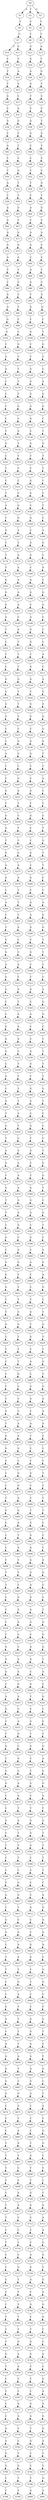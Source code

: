 strict digraph  {
	S0 -> S1 [ label = A ];
	S0 -> S2 [ label = T ];
	S0 -> S3 [ label = G ];
	S1 -> S4 [ label = T ];
	S2 -> S5 [ label = C ];
	S3 -> S6 [ label = T ];
	S4 -> S7 [ label = G ];
	S5 -> S8 [ label = T ];
	S6 -> S9 [ label = T ];
	S7 -> S10 [ label = C ];
	S7 -> S11 [ label = G ];
	S8 -> S12 [ label = G ];
	S9 -> S13 [ label = A ];
	S10 -> S14 [ label = C ];
	S11 -> S15 [ label = C ];
	S12 -> S16 [ label = G ];
	S13 -> S17 [ label = T ];
	S14 -> S18 [ label = T ];
	S15 -> S19 [ label = A ];
	S16 -> S20 [ label = G ];
	S17 -> S21 [ label = G ];
	S18 -> S22 [ label = T ];
	S19 -> S23 [ label = A ];
	S20 -> S24 [ label = A ];
	S21 -> S25 [ label = T ];
	S22 -> S26 [ label = G ];
	S23 -> S27 [ label = C ];
	S24 -> S28 [ label = T ];
	S25 -> S29 [ label = C ];
	S26 -> S30 [ label = C ];
	S27 -> S31 [ label = A ];
	S28 -> S32 [ label = C ];
	S29 -> S33 [ label = C ];
	S30 -> S34 [ label = G ];
	S31 -> S35 [ label = G ];
	S32 -> S36 [ label = G ];
	S33 -> S37 [ label = T ];
	S34 -> S38 [ label = C ];
	S35 -> S39 [ label = C ];
	S36 -> S40 [ label = G ];
	S37 -> S41 [ label = G ];
	S38 -> S42 [ label = G ];
	S39 -> S43 [ label = T ];
	S40 -> S44 [ label = C ];
	S41 -> S45 [ label = T ];
	S42 -> S46 [ label = C ];
	S43 -> S47 [ label = C ];
	S44 -> S48 [ label = C ];
	S45 -> S49 [ label = C ];
	S46 -> S50 [ label = T ];
	S47 -> S51 [ label = G ];
	S48 -> S52 [ label = T ];
	S49 -> S53 [ label = C ];
	S50 -> S54 [ label = G ];
	S51 -> S55 [ label = T ];
	S52 -> S56 [ label = T ];
	S53 -> S57 [ label = G ];
	S54 -> S58 [ label = C ];
	S55 -> S59 [ label = T ];
	S56 -> S60 [ label = C ];
	S57 -> S61 [ label = T ];
	S58 -> S62 [ label = A ];
	S59 -> S63 [ label = G ];
	S60 -> S64 [ label = A ];
	S61 -> S65 [ label = G ];
	S62 -> S66 [ label = A ];
	S63 -> S67 [ label = T ];
	S64 -> S68 [ label = C ];
	S65 -> S69 [ label = C ];
	S66 -> S70 [ label = A ];
	S67 -> S71 [ label = G ];
	S68 -> S72 [ label = A ];
	S69 -> S73 [ label = A ];
	S70 -> S74 [ label = G ];
	S71 -> S75 [ label = G ];
	S72 -> S76 [ label = G ];
	S73 -> S77 [ label = C ];
	S74 -> S78 [ label = A ];
	S75 -> S79 [ label = A ];
	S76 -> S80 [ label = C ];
	S77 -> S81 [ label = C ];
	S78 -> S82 [ label = T ];
	S79 -> S83 [ label = T ];
	S80 -> S84 [ label = A ];
	S81 -> S85 [ label = T ];
	S82 -> S86 [ label = C ];
	S83 -> S87 [ label = C ];
	S84 -> S88 [ label = A ];
	S85 -> S89 [ label = C ];
	S86 -> S90 [ label = G ];
	S87 -> S91 [ label = C ];
	S88 -> S92 [ label = T ];
	S89 -> S93 [ label = G ];
	S90 -> S94 [ label = G ];
	S91 -> S95 [ label = T ];
	S92 -> S96 [ label = G ];
	S93 -> S97 [ label = G ];
	S94 -> S98 [ label = G ];
	S95 -> S99 [ label = C ];
	S96 -> S100 [ label = C ];
	S97 -> S101 [ label = C ];
	S98 -> S102 [ label = G ];
	S99 -> S103 [ label = C ];
	S100 -> S104 [ label = G ];
	S101 -> S105 [ label = T ];
	S102 -> S106 [ label = C ];
	S103 -> S107 [ label = G ];
	S104 -> S108 [ label = C ];
	S105 -> S109 [ label = G ];
	S106 -> S110 [ label = G ];
	S107 -> S111 [ label = C ];
	S108 -> S112 [ label = T ];
	S109 -> S113 [ label = C ];
	S110 -> S114 [ label = A ];
	S111 -> S115 [ label = T ];
	S112 -> S116 [ label = G ];
	S113 -> S117 [ label = C ];
	S114 -> S118 [ label = C ];
	S115 -> S119 [ label = T ];
	S116 -> S120 [ label = G ];
	S117 -> S121 [ label = A ];
	S118 -> S122 [ label = C ];
	S119 -> S123 [ label = T ];
	S120 -> S124 [ label = G ];
	S121 -> S125 [ label = G ];
	S122 -> S126 [ label = C ];
	S123 -> S127 [ label = G ];
	S124 -> S128 [ label = G ];
	S125 -> S129 [ label = G ];
	S126 -> S130 [ label = C ];
	S127 -> S131 [ label = C ];
	S128 -> S132 [ label = G ];
	S129 -> S133 [ label = C ];
	S130 -> S134 [ label = T ];
	S131 -> S135 [ label = A ];
	S132 -> S136 [ label = C ];
	S133 -> S137 [ label = T ];
	S134 -> S138 [ label = G ];
	S135 -> S139 [ label = T ];
	S136 -> S140 [ label = G ];
	S137 -> S141 [ label = G ];
	S138 -> S142 [ label = C ];
	S139 -> S143 [ label = T ];
	S140 -> S144 [ label = T ];
	S141 -> S145 [ label = T ];
	S142 -> S146 [ label = T ];
	S143 -> S147 [ label = C ];
	S144 -> S148 [ label = C ];
	S145 -> S149 [ label = T ];
	S146 -> S150 [ label = C ];
	S147 -> S151 [ label = C ];
	S148 -> S152 [ label = G ];
	S149 -> S153 [ label = C ];
	S150 -> S154 [ label = T ];
	S151 -> S155 [ label = C ];
	S152 -> S156 [ label = G ];
	S153 -> S157 [ label = C ];
	S154 -> S158 [ label = A ];
	S155 -> S159 [ label = G ];
	S156 -> S160 [ label = C ];
	S157 -> S161 [ label = T ];
	S158 -> S162 [ label = T ];
	S159 -> S163 [ label = G ];
	S160 -> S164 [ label = G ];
	S161 -> S165 [ label = C ];
	S162 -> S166 [ label = G ];
	S163 -> S167 [ label = A ];
	S164 -> S168 [ label = C ];
	S165 -> S169 [ label = A ];
	S166 -> S170 [ label = C ];
	S167 -> S171 [ label = T ];
	S168 -> S172 [ label = A ];
	S169 -> S173 [ label = G ];
	S170 -> S174 [ label = T ];
	S171 -> S175 [ label = A ];
	S172 -> S176 [ label = G ];
	S173 -> S177 [ label = C ];
	S174 -> S178 [ label = T ];
	S175 -> S179 [ label = A ];
	S176 -> S180 [ label = C ];
	S177 -> S181 [ label = A ];
	S178 -> S182 [ label = G ];
	S179 -> S183 [ label = A ];
	S180 -> S184 [ label = A ];
	S181 -> S185 [ label = C ];
	S182 -> S186 [ label = G ];
	S183 -> S187 [ label = A ];
	S184 -> S188 [ label = G ];
	S185 -> S189 [ label = G ];
	S186 -> S190 [ label = G ];
	S187 -> S191 [ label = A ];
	S188 -> S192 [ label = C ];
	S189 -> S193 [ label = G ];
	S190 -> S194 [ label = G ];
	S191 -> S195 [ label = C ];
	S192 -> S196 [ label = A ];
	S193 -> S197 [ label = C ];
	S194 -> S198 [ label = T ];
	S195 -> S199 [ label = A ];
	S196 -> S200 [ label = G ];
	S197 -> S201 [ label = C ];
	S198 -> S202 [ label = C ];
	S199 -> S203 [ label = T ];
	S200 -> S204 [ label = G ];
	S201 -> S205 [ label = C ];
	S202 -> S206 [ label = T ];
	S203 -> S207 [ label = T ];
	S204 -> S208 [ label = C ];
	S205 -> S209 [ label = A ];
	S206 -> S210 [ label = C ];
	S207 -> S211 [ label = T ];
	S208 -> S212 [ label = G ];
	S209 -> S213 [ label = C ];
	S210 -> S214 [ label = G ];
	S211 -> S215 [ label = G ];
	S212 -> S216 [ label = G ];
	S213 -> S217 [ label = A ];
	S214 -> S218 [ label = G ];
	S215 -> S219 [ label = T ];
	S216 -> S220 [ label = C ];
	S217 -> S221 [ label = G ];
	S218 -> S222 [ label = G ];
	S219 -> S223 [ label = T ];
	S220 -> S224 [ label = G ];
	S221 -> S225 [ label = A ];
	S222 -> S226 [ label = G ];
	S223 -> S227 [ label = T ];
	S224 -> S228 [ label = G ];
	S225 -> S229 [ label = G ];
	S226 -> S230 [ label = C ];
	S227 -> S231 [ label = C ];
	S228 -> S232 [ label = C ];
	S229 -> S233 [ label = G ];
	S230 -> S234 [ label = C ];
	S231 -> S235 [ label = G ];
	S232 -> S236 [ label = G ];
	S233 -> S237 [ label = G ];
	S234 -> S238 [ label = A ];
	S235 -> S239 [ label = C ];
	S236 -> S240 [ label = G ];
	S237 -> S241 [ label = T ];
	S238 -> S242 [ label = C ];
	S239 -> S243 [ label = C ];
	S240 -> S244 [ label = C ];
	S241 -> S245 [ label = T ];
	S242 -> S246 [ label = C ];
	S243 -> S247 [ label = G ];
	S244 -> S248 [ label = C ];
	S245 -> S249 [ label = A ];
	S246 -> S250 [ label = G ];
	S247 -> S251 [ label = A ];
	S248 -> S252 [ label = G ];
	S249 -> S253 [ label = T ];
	S250 -> S254 [ label = C ];
	S251 -> S255 [ label = T ];
	S252 -> S256 [ label = C ];
	S253 -> S257 [ label = C ];
	S254 -> S258 [ label = G ];
	S255 -> S259 [ label = C ];
	S256 -> S260 [ label = G ];
	S257 -> S261 [ label = C ];
	S258 -> S262 [ label = G ];
	S259 -> S263 [ label = T ];
	S260 -> S264 [ label = C ];
	S261 -> S265 [ label = T ];
	S262 -> S266 [ label = T ];
	S263 -> S267 [ label = C ];
	S264 -> S268 [ label = C ];
	S265 -> S269 [ label = G ];
	S266 -> S270 [ label = G ];
	S267 -> S271 [ label = C ];
	S268 -> S272 [ label = G ];
	S269 -> S273 [ label = T ];
	S270 -> S274 [ label = A ];
	S271 -> S275 [ label = A ];
	S272 -> S276 [ label = C ];
	S273 -> S277 [ label = T ];
	S274 -> S278 [ label = A ];
	S275 -> S279 [ label = A ];
	S276 -> S280 [ label = G ];
	S277 -> S281 [ label = C ];
	S278 -> S282 [ label = C ];
	S279 -> S283 [ label = T ];
	S280 -> S284 [ label = C ];
	S281 -> S285 [ label = C ];
	S282 -> S286 [ label = A ];
	S283 -> S287 [ label = T ];
	S284 -> S288 [ label = G ];
	S285 -> S289 [ label = A ];
	S286 -> S290 [ label = C ];
	S287 -> S291 [ label = T ];
	S288 -> S292 [ label = A ];
	S289 -> S293 [ label = G ];
	S290 -> S294 [ label = T ];
	S291 -> S295 [ label = A ];
	S292 -> S296 [ label = G ];
	S293 -> S297 [ label = G ];
	S294 -> S298 [ label = G ];
	S295 -> S299 [ label = C ];
	S296 -> S300 [ label = C ];
	S297 -> S301 [ label = T ];
	S298 -> S302 [ label = G ];
	S299 -> S303 [ label = C ];
	S300 -> S304 [ label = G ];
	S301 -> S305 [ label = T ];
	S302 -> S306 [ label = A ];
	S303 -> S307 [ label = A ];
	S304 -> S308 [ label = C ];
	S305 -> S309 [ label = C ];
	S306 -> S310 [ label = G ];
	S307 -> S311 [ label = C ];
	S308 -> S312 [ label = C ];
	S309 -> S313 [ label = C ];
	S310 -> S314 [ label = G ];
	S311 -> S315 [ label = A ];
	S312 -> S316 [ label = G ];
	S313 -> S317 [ label = A ];
	S314 -> S318 [ label = C ];
	S315 -> S319 [ label = T ];
	S316 -> S320 [ label = C ];
	S317 -> S321 [ label = G ];
	S318 -> S322 [ label = C ];
	S319 -> S323 [ label = A ];
	S320 -> S324 [ label = G ];
	S321 -> S325 [ label = G ];
	S322 -> S326 [ label = G ];
	S323 -> S327 [ label = A ];
	S324 -> S328 [ label = C ];
	S325 -> S329 [ label = C ];
	S326 -> S330 [ label = A ];
	S327 -> S331 [ label = A ];
	S328 -> S332 [ label = C ];
	S329 -> S333 [ label = T ];
	S330 -> S334 [ label = G ];
	S331 -> S335 [ label = C ];
	S332 -> S336 [ label = A ];
	S333 -> S337 [ label = T ];
	S334 -> S338 [ label = C ];
	S335 -> S339 [ label = T ];
	S336 -> S340 [ label = G ];
	S337 -> S341 [ label = T ];
	S338 -> S342 [ label = G ];
	S339 -> S343 [ label = T ];
	S340 -> S344 [ label = C ];
	S341 -> S345 [ label = T ];
	S342 -> S346 [ label = C ];
	S343 -> S347 [ label = T ];
	S344 -> S348 [ label = G ];
	S345 -> S349 [ label = G ];
	S346 -> S350 [ label = G ];
	S347 -> S351 [ label = T ];
	S348 -> S352 [ label = A ];
	S349 -> S353 [ label = T ];
	S350 -> S354 [ label = T ];
	S351 -> S355 [ label = A ];
	S352 -> S356 [ label = C ];
	S353 -> S357 [ label = C ];
	S354 -> S358 [ label = G ];
	S355 -> S359 [ label = T ];
	S356 -> S360 [ label = G ];
	S357 -> S361 [ label = C ];
	S358 -> S362 [ label = T ];
	S359 -> S363 [ label = C ];
	S360 -> S364 [ label = T ];
	S361 -> S365 [ label = C ];
	S362 -> S366 [ label = A ];
	S363 -> S367 [ label = A ];
	S364 -> S368 [ label = G ];
	S365 -> S369 [ label = T ];
	S366 -> S370 [ label = G ];
	S367 -> S371 [ label = A ];
	S368 -> S372 [ label = C ];
	S369 -> S373 [ label = G ];
	S370 -> S374 [ label = C ];
	S371 -> S375 [ label = A ];
	S372 -> S376 [ label = T ];
	S373 -> S377 [ label = G ];
	S374 -> S378 [ label = G ];
	S375 -> S379 [ label = A ];
	S376 -> S380 [ label = G ];
	S377 -> S381 [ label = T ];
	S378 -> S382 [ label = T ];
	S379 -> S383 [ label = G ];
	S380 -> S384 [ label = G ];
	S381 -> S385 [ label = C ];
	S382 -> S386 [ label = T ];
	S383 -> S387 [ label = A ];
	S384 -> S388 [ label = A ];
	S385 -> S389 [ label = G ];
	S386 -> S390 [ label = C ];
	S387 -> S391 [ label = G ];
	S388 -> S392 [ label = C ];
	S389 -> S393 [ label = T ];
	S390 -> S394 [ label = G ];
	S391 -> S395 [ label = C ];
	S392 -> S396 [ label = G ];
	S393 -> S397 [ label = C ];
	S394 -> S398 [ label = C ];
	S395 -> S399 [ label = A ];
	S396 -> S400 [ label = C ];
	S397 -> S401 [ label = A ];
	S398 -> S402 [ label = G ];
	S399 -> S403 [ label = G ];
	S400 -> S404 [ label = A ];
	S401 -> S405 [ label = G ];
	S402 -> S406 [ label = G ];
	S403 -> S407 [ label = T ];
	S404 -> S408 [ label = C ];
	S405 -> S409 [ label = A ];
	S406 -> S410 [ label = G ];
	S407 -> S411 [ label = T ];
	S408 -> S412 [ label = C ];
	S409 -> S413 [ label = G ];
	S410 -> S414 [ label = C ];
	S411 -> S415 [ label = T ];
	S412 -> S416 [ label = C ];
	S413 -> S417 [ label = C ];
	S414 -> S418 [ label = T ];
	S415 -> S419 [ label = C ];
	S416 -> S420 [ label = A ];
	S417 -> S421 [ label = T ];
	S418 -> S422 [ label = G ];
	S419 -> S423 [ label = G ];
	S420 -> S424 [ label = T ];
	S421 -> S425 [ label = G ];
	S422 -> S426 [ label = C ];
	S423 -> S427 [ label = T ];
	S424 -> S428 [ label = G ];
	S425 -> S429 [ label = T ];
	S426 -> S430 [ label = T ];
	S427 -> S431 [ label = T ];
	S428 -> S432 [ label = C ];
	S429 -> S433 [ label = C ];
	S430 -> S434 [ label = C ];
	S431 -> S435 [ label = T ];
	S432 -> S436 [ label = A ];
	S433 -> S437 [ label = G ];
	S434 -> S438 [ label = C ];
	S435 -> S439 [ label = G ];
	S436 -> S440 [ label = C ];
	S437 -> S441 [ label = T ];
	S438 -> S442 [ label = C ];
	S439 -> S443 [ label = C ];
	S440 -> S444 [ label = G ];
	S441 -> S445 [ label = G ];
	S442 -> S446 [ label = T ];
	S443 -> S447 [ label = C ];
	S444 -> S448 [ label = A ];
	S445 -> S449 [ label = A ];
	S446 -> S450 [ label = G ];
	S447 -> S451 [ label = C ];
	S448 -> S452 [ label = C ];
	S449 -> S453 [ label = A ];
	S450 -> S454 [ label = T ];
	S451 -> S455 [ label = A ];
	S452 -> S456 [ label = A ];
	S453 -> S457 [ label = A ];
	S454 -> S458 [ label = G ];
	S455 -> S459 [ label = A ];
	S456 -> S460 [ label = T ];
	S457 -> S461 [ label = C ];
	S458 -> S462 [ label = G ];
	S459 -> S463 [ label = G ];
	S460 -> S464 [ label = C ];
	S461 -> S465 [ label = C ];
	S462 -> S466 [ label = C ];
	S463 -> S467 [ label = C ];
	S464 -> S468 [ label = C ];
	S465 -> S469 [ label = C ];
	S466 -> S470 [ label = C ];
	S467 -> S471 [ label = G ];
	S468 -> S472 [ label = G ];
	S469 -> S473 [ label = T ];
	S470 -> S474 [ label = C ];
	S471 -> S475 [ label = G ];
	S472 -> S476 [ label = C ];
	S473 -> S477 [ label = T ];
	S474 -> S478 [ label = T ];
	S475 -> S479 [ label = A ];
	S476 -> S480 [ label = C ];
	S477 -> S481 [ label = T ];
	S478 -> S482 [ label = G ];
	S479 -> S483 [ label = G ];
	S480 -> S484 [ label = T ];
	S481 -> S485 [ label = T ];
	S482 -> S486 [ label = C ];
	S483 -> S487 [ label = A ];
	S484 -> S488 [ label = G ];
	S485 -> S489 [ label = C ];
	S486 -> S490 [ label = C ];
	S487 -> S491 [ label = T ];
	S488 -> S492 [ label = G ];
	S489 -> S493 [ label = C ];
	S490 -> S494 [ label = C ];
	S491 -> S495 [ label = A ];
	S492 -> S496 [ label = A ];
	S493 -> S497 [ label = C ];
	S494 -> S498 [ label = T ];
	S495 -> S499 [ label = T ];
	S496 -> S500 [ label = G ];
	S497 -> S501 [ label = A ];
	S498 -> S502 [ label = T ];
	S499 -> S503 [ label = T ];
	S500 -> S504 [ label = A ];
	S501 -> S505 [ label = G ];
	S502 -> S506 [ label = T ];
	S503 -> S507 [ label = C ];
	S504 -> S508 [ label = A ];
	S505 -> S509 [ label = C ];
	S506 -> S510 [ label = C ];
	S507 -> S511 [ label = G ];
	S508 -> S512 [ label = G ];
	S509 -> S513 [ label = C ];
	S510 -> S514 [ label = C ];
	S511 -> S515 [ label = A ];
	S512 -> S516 [ label = A ];
	S513 -> S517 [ label = T ];
	S514 -> S518 [ label = C ];
	S515 -> S519 [ label = A ];
	S516 -> S520 [ label = G ];
	S517 -> S521 [ label = G ];
	S518 -> S522 [ label = C ];
	S519 -> S523 [ label = C ];
	S520 -> S524 [ label = C ];
	S521 -> S525 [ label = G ];
	S522 -> S526 [ label = A ];
	S523 -> S527 [ label = C ];
	S524 -> S528 [ label = A ];
	S525 -> S529 [ label = G ];
	S526 -> S530 [ label = A ];
	S527 -> S531 [ label = A ];
	S528 -> S532 [ label = A ];
	S529 -> S533 [ label = T ];
	S530 -> S534 [ label = G ];
	S531 -> S535 [ label = A ];
	S532 -> S536 [ label = C ];
	S533 -> S537 [ label = A ];
	S534 -> S538 [ label = C ];
	S535 -> S539 [ label = G ];
	S536 -> S540 [ label = A ];
	S537 -> S541 [ label = C ];
	S538 -> S542 [ label = A ];
	S539 -> S543 [ label = A ];
	S540 -> S544 [ label = T ];
	S541 -> S545 [ label = G ];
	S542 -> S546 [ label = G ];
	S543 -> S547 [ label = C ];
	S544 -> S548 [ label = C ];
	S545 -> S549 [ label = C ];
	S546 -> S550 [ label = C ];
	S547 -> S551 [ label = A ];
	S548 -> S552 [ label = G ];
	S549 -> S553 [ label = G ];
	S550 -> S554 [ label = T ];
	S551 -> S555 [ label = G ];
	S552 -> S556 [ label = T ];
	S553 -> S557 [ label = T ];
	S554 -> S558 [ label = A ];
	S555 -> S559 [ label = C ];
	S556 -> S560 [ label = G ];
	S557 -> S561 [ label = G ];
	S558 -> S562 [ label = T ];
	S559 -> S563 [ label = G ];
	S560 -> S564 [ label = C ];
	S561 -> S565 [ label = A ];
	S562 -> S566 [ label = G ];
	S563 -> S567 [ label = C ];
	S564 -> S568 [ label = T ];
	S565 -> S569 [ label = G ];
	S566 -> S570 [ label = G ];
	S567 -> S571 [ label = A ];
	S568 -> S572 [ label = G ];
	S569 -> S573 [ label = G ];
	S570 -> S574 [ label = C ];
	S571 -> S575 [ label = A ];
	S572 -> S576 [ label = C ];
	S573 -> S577 [ label = A ];
	S574 -> S578 [ label = C ];
	S575 -> S579 [ label = T ];
	S576 -> S580 [ label = T ];
	S577 -> S581 [ label = T ];
	S578 -> S582 [ label = G ];
	S579 -> S583 [ label = A ];
	S580 -> S584 [ label = G ];
	S581 -> S585 [ label = G ];
	S582 -> S586 [ label = C ];
	S583 -> S587 [ label = T ];
	S584 -> S588 [ label = G ];
	S585 -> S589 [ label = T ];
	S586 -> S590 [ label = T ];
	S587 -> S591 [ label = T ];
	S588 -> S592 [ label = G ];
	S589 -> S593 [ label = T ];
	S590 -> S594 [ label = C ];
	S591 -> S595 [ label = T ];
	S592 -> S596 [ label = C ];
	S593 -> S597 [ label = T ];
	S594 -> S598 [ label = C ];
	S595 -> S599 [ label = C ];
	S596 -> S600 [ label = C ];
	S597 -> S601 [ label = T ];
	S598 -> S602 [ label = T ];
	S599 -> S603 [ label = G ];
	S600 -> S604 [ label = C ];
	S601 -> S605 [ label = C ];
	S602 -> S606 [ label = G ];
	S603 -> S607 [ label = G ];
	S604 -> S608 [ label = C ];
	S605 -> S609 [ label = A ];
	S606 -> S610 [ label = C ];
	S607 -> S611 [ label = T ];
	S608 -> S612 [ label = A ];
	S609 -> S613 [ label = G ];
	S610 -> S614 [ label = G ];
	S611 -> S615 [ label = C ];
	S612 -> S616 [ label = C ];
	S613 -> S617 [ label = A ];
	S614 -> S618 [ label = G ];
	S615 -> S619 [ label = A ];
	S616 -> S620 [ label = C ];
	S617 -> S621 [ label = G ];
	S618 -> S622 [ label = C ];
	S619 -> S623 [ label = A ];
	S620 -> S624 [ label = G ];
	S621 -> S625 [ label = A ];
	S622 -> S626 [ label = T ];
	S623 -> S627 [ label = A ];
	S624 -> S628 [ label = G ];
	S625 -> S629 [ label = C ];
	S626 -> S630 [ label = T ];
	S627 -> S631 [ label = T ];
	S628 -> S632 [ label = C ];
	S629 -> S633 [ label = G ];
	S630 -> S634 [ label = C ];
	S631 -> S635 [ label = G ];
	S632 -> S636 [ label = T ];
	S633 -> S637 [ label = G ];
	S634 -> S638 [ label = C ];
	S635 -> S639 [ label = A ];
	S636 -> S640 [ label = C ];
	S637 -> S641 [ label = C ];
	S638 -> S642 [ label = G ];
	S639 -> S643 [ label = T ];
	S640 -> S644 [ label = C ];
	S641 -> S645 [ label = C ];
	S642 -> S646 [ label = A ];
	S643 -> S647 [ label = T ];
	S644 -> S648 [ label = G ];
	S645 -> S649 [ label = G ];
	S646 -> S650 [ label = C ];
	S647 -> S651 [ label = T ];
	S648 -> S652 [ label = G ];
	S649 -> S653 [ label = T ];
	S650 -> S654 [ label = A ];
	S651 -> S655 [ label = T ];
	S652 -> S656 [ label = A ];
	S653 -> S657 [ label = C ];
	S654 -> S658 [ label = A ];
	S655 -> S659 [ label = A ];
	S656 -> S660 [ label = A ];
	S657 -> S661 [ label = T ];
	S658 -> S662 [ label = G ];
	S659 -> S663 [ label = T ];
	S660 -> S664 [ label = A ];
	S661 -> S665 [ label = G ];
	S662 -> S666 [ label = G ];
	S663 -> S667 [ label = C ];
	S664 -> S668 [ label = G ];
	S665 -> S669 [ label = C ];
	S666 -> S670 [ label = G ];
	S667 -> S671 [ label = G ];
	S668 -> S672 [ label = A ];
	S669 -> S673 [ label = T ];
	S670 -> S674 [ label = C ];
	S671 -> S675 [ label = A ];
	S672 -> S676 [ label = C ];
	S673 -> S677 [ label = A ];
	S674 -> S678 [ label = C ];
	S675 -> S679 [ label = T ];
	S676 -> S680 [ label = C ];
	S677 -> S681 [ label = C ];
	S678 -> S682 [ label = C ];
	S679 -> S683 [ label = A ];
	S680 -> S684 [ label = C ];
	S681 -> S685 [ label = G ];
	S682 -> S686 [ label = T ];
	S683 -> S687 [ label = A ];
	S684 -> S688 [ label = T ];
	S685 -> S689 [ label = G ];
	S686 -> S690 [ label = T ];
	S687 -> S691 [ label = T ];
	S688 -> S692 [ label = G ];
	S689 -> S693 [ label = C ];
	S690 -> S694 [ label = T ];
	S691 -> S695 [ label = C ];
	S692 -> S696 [ label = T ];
	S693 -> S697 [ label = T ];
	S694 -> S698 [ label = C ];
	S695 -> S699 [ label = C ];
	S696 -> S700 [ label = T ];
	S697 -> S701 [ label = C ];
	S698 -> S702 [ label = C ];
	S699 -> S703 [ label = A ];
	S700 -> S704 [ label = G ];
	S701 -> S705 [ label = C ];
	S702 -> S706 [ label = T ];
	S703 -> S707 [ label = A ];
	S704 -> S708 [ label = G ];
	S705 -> S709 [ label = A ];
	S706 -> S710 [ label = T ];
	S707 -> S711 [ label = C ];
	S708 -> S712 [ label = C ];
	S709 -> S713 [ label = A ];
	S710 -> S714 [ label = C ];
	S711 -> S715 [ label = C ];
	S712 -> S716 [ label = T ];
	S713 -> S717 [ label = A ];
	S714 -> S718 [ label = T ];
	S715 -> S719 [ label = T ];
	S716 -> S720 [ label = C ];
	S717 -> S721 [ label = G ];
	S718 -> S722 [ label = C ];
	S719 -> S723 [ label = C ];
	S720 -> S724 [ label = A ];
	S721 -> S725 [ label = A ];
	S722 -> S726 [ label = C ];
	S723 -> S727 [ label = G ];
	S724 -> S728 [ label = G ];
	S725 -> S729 [ label = T ];
	S726 -> S730 [ label = C ];
	S727 -> S731 [ label = T ];
	S728 -> S732 [ label = A ];
	S729 -> S733 [ label = G ];
	S730 -> S734 [ label = C ];
	S731 -> S735 [ label = T ];
	S732 -> S736 [ label = C ];
	S733 -> S737 [ label = G ];
	S734 -> S738 [ label = C ];
	S735 -> S739 [ label = T ];
	S736 -> S740 [ label = G ];
	S737 -> S741 [ label = G ];
	S738 -> S742 [ label = T ];
	S739 -> S743 [ label = T ];
	S740 -> S744 [ label = C ];
	S741 -> S745 [ label = A ];
	S742 -> S746 [ label = C ];
	S743 -> S747 [ label = T ];
	S744 -> S748 [ label = T ];
	S745 -> S749 [ label = C ];
	S746 -> S750 [ label = T ];
	S747 -> S751 [ label = G ];
	S748 -> S752 [ label = G ];
	S749 -> S753 [ label = C ];
	S750 -> S754 [ label = G ];
	S751 -> S755 [ label = A ];
	S752 -> S756 [ label = G ];
	S753 -> S757 [ label = A ];
	S754 -> S758 [ label = T ];
	S755 -> S759 [ label = A ];
	S756 -> S760 [ label = C ];
	S757 -> S761 [ label = C ];
	S758 -> S762 [ label = C ];
	S759 -> S763 [ label = T ];
	S760 -> S764 [ label = T ];
	S761 -> S765 [ label = G ];
	S762 -> S766 [ label = T ];
	S763 -> S767 [ label = C ];
	S764 -> S768 [ label = C ];
	S765 -> S769 [ label = A ];
	S766 -> S770 [ label = C ];
	S767 -> S771 [ label = A ];
	S768 -> S772 [ label = G ];
	S769 -> S773 [ label = A ];
	S770 -> S774 [ label = C ];
	S771 -> S775 [ label = A ];
	S772 -> S776 [ label = A ];
	S773 -> S777 [ label = G ];
	S774 -> S778 [ label = A ];
	S775 -> S779 [ label = C ];
	S776 -> S780 [ label = T ];
	S777 -> S781 [ label = G ];
	S778 -> S782 [ label = G ];
	S779 -> S783 [ label = C ];
	S780 -> S784 [ label = G ];
	S781 -> S785 [ label = A ];
	S782 -> S786 [ label = G ];
	S783 -> S787 [ label = T ];
	S784 -> S788 [ label = C ];
	S785 -> S789 [ label = C ];
	S786 -> S790 [ label = G ];
	S787 -> S791 [ label = G ];
	S788 -> S792 [ label = C ];
	S789 -> S793 [ label = G ];
	S790 -> S794 [ label = C ];
	S791 -> S795 [ label = T ];
	S792 -> S796 [ label = T ];
	S793 -> S797 [ label = G ];
	S794 -> S798 [ label = C ];
	S795 -> S799 [ label = T ];
	S796 -> S800 [ label = G ];
	S797 -> S801 [ label = A ];
}
